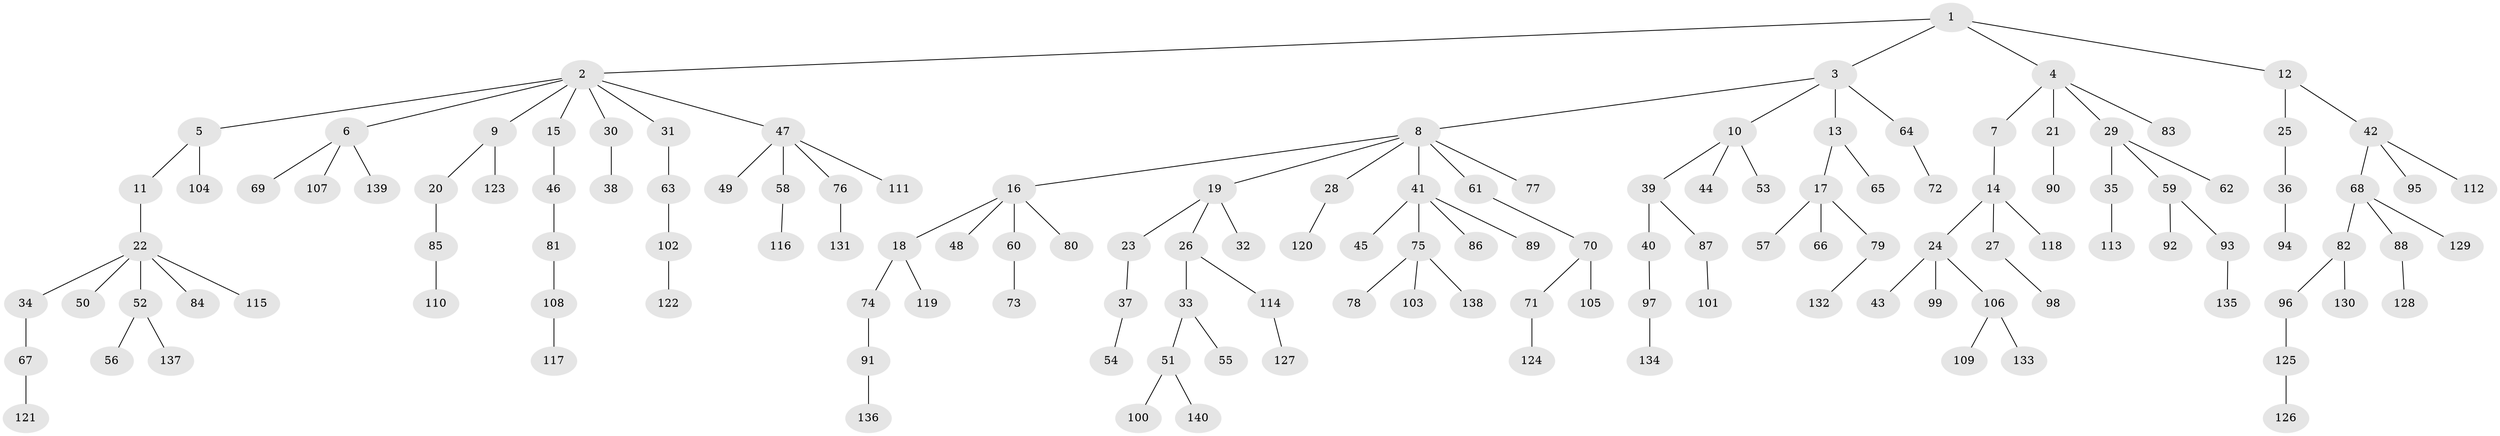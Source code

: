 // Generated by graph-tools (version 1.1) at 2025/11/02/27/25 16:11:27]
// undirected, 140 vertices, 139 edges
graph export_dot {
graph [start="1"]
  node [color=gray90,style=filled];
  1;
  2;
  3;
  4;
  5;
  6;
  7;
  8;
  9;
  10;
  11;
  12;
  13;
  14;
  15;
  16;
  17;
  18;
  19;
  20;
  21;
  22;
  23;
  24;
  25;
  26;
  27;
  28;
  29;
  30;
  31;
  32;
  33;
  34;
  35;
  36;
  37;
  38;
  39;
  40;
  41;
  42;
  43;
  44;
  45;
  46;
  47;
  48;
  49;
  50;
  51;
  52;
  53;
  54;
  55;
  56;
  57;
  58;
  59;
  60;
  61;
  62;
  63;
  64;
  65;
  66;
  67;
  68;
  69;
  70;
  71;
  72;
  73;
  74;
  75;
  76;
  77;
  78;
  79;
  80;
  81;
  82;
  83;
  84;
  85;
  86;
  87;
  88;
  89;
  90;
  91;
  92;
  93;
  94;
  95;
  96;
  97;
  98;
  99;
  100;
  101;
  102;
  103;
  104;
  105;
  106;
  107;
  108;
  109;
  110;
  111;
  112;
  113;
  114;
  115;
  116;
  117;
  118;
  119;
  120;
  121;
  122;
  123;
  124;
  125;
  126;
  127;
  128;
  129;
  130;
  131;
  132;
  133;
  134;
  135;
  136;
  137;
  138;
  139;
  140;
  1 -- 2;
  1 -- 3;
  1 -- 4;
  1 -- 12;
  2 -- 5;
  2 -- 6;
  2 -- 9;
  2 -- 15;
  2 -- 30;
  2 -- 31;
  2 -- 47;
  3 -- 8;
  3 -- 10;
  3 -- 13;
  3 -- 64;
  4 -- 7;
  4 -- 21;
  4 -- 29;
  4 -- 83;
  5 -- 11;
  5 -- 104;
  6 -- 69;
  6 -- 107;
  6 -- 139;
  7 -- 14;
  8 -- 16;
  8 -- 19;
  8 -- 28;
  8 -- 41;
  8 -- 61;
  8 -- 77;
  9 -- 20;
  9 -- 123;
  10 -- 39;
  10 -- 44;
  10 -- 53;
  11 -- 22;
  12 -- 25;
  12 -- 42;
  13 -- 17;
  13 -- 65;
  14 -- 24;
  14 -- 27;
  14 -- 118;
  15 -- 46;
  16 -- 18;
  16 -- 48;
  16 -- 60;
  16 -- 80;
  17 -- 57;
  17 -- 66;
  17 -- 79;
  18 -- 74;
  18 -- 119;
  19 -- 23;
  19 -- 26;
  19 -- 32;
  20 -- 85;
  21 -- 90;
  22 -- 34;
  22 -- 50;
  22 -- 52;
  22 -- 84;
  22 -- 115;
  23 -- 37;
  24 -- 43;
  24 -- 99;
  24 -- 106;
  25 -- 36;
  26 -- 33;
  26 -- 114;
  27 -- 98;
  28 -- 120;
  29 -- 35;
  29 -- 59;
  29 -- 62;
  30 -- 38;
  31 -- 63;
  33 -- 51;
  33 -- 55;
  34 -- 67;
  35 -- 113;
  36 -- 94;
  37 -- 54;
  39 -- 40;
  39 -- 87;
  40 -- 97;
  41 -- 45;
  41 -- 75;
  41 -- 86;
  41 -- 89;
  42 -- 68;
  42 -- 95;
  42 -- 112;
  46 -- 81;
  47 -- 49;
  47 -- 58;
  47 -- 76;
  47 -- 111;
  51 -- 100;
  51 -- 140;
  52 -- 56;
  52 -- 137;
  58 -- 116;
  59 -- 92;
  59 -- 93;
  60 -- 73;
  61 -- 70;
  63 -- 102;
  64 -- 72;
  67 -- 121;
  68 -- 82;
  68 -- 88;
  68 -- 129;
  70 -- 71;
  70 -- 105;
  71 -- 124;
  74 -- 91;
  75 -- 78;
  75 -- 103;
  75 -- 138;
  76 -- 131;
  79 -- 132;
  81 -- 108;
  82 -- 96;
  82 -- 130;
  85 -- 110;
  87 -- 101;
  88 -- 128;
  91 -- 136;
  93 -- 135;
  96 -- 125;
  97 -- 134;
  102 -- 122;
  106 -- 109;
  106 -- 133;
  108 -- 117;
  114 -- 127;
  125 -- 126;
}
